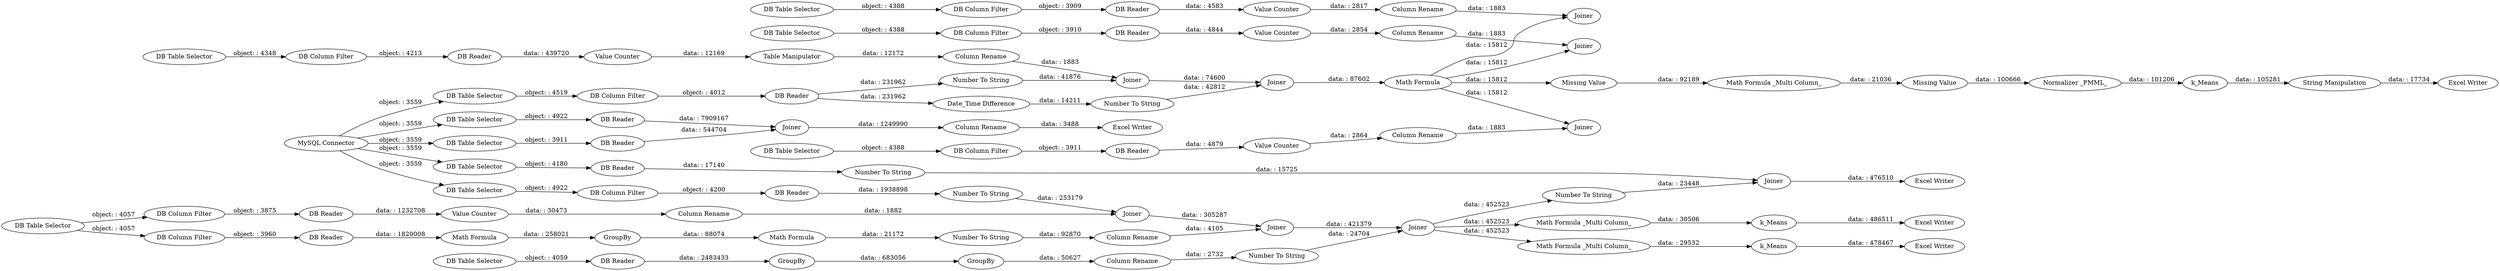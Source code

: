 digraph {
	"8295367872509009102_15" [label="Value Counter"]
	"5748909827240738246_5" [label="Value Counter"]
	"5748909827240738246_19" [label="DB Table Selector"]
	"1134599526074086111_49" [label="DB Reader"]
	"8295367872509009102_33" [label="Value Counter"]
	"8295367872509009102_24" [label=Joiner]
	"1134599526074086111_60" [label="Excel Writer"]
	"8295367872509009102_25" [label="Number To String"]
	"8295367872509009102_47" [label="Missing Value"]
	"5748909827240738246_15" [label="Number To String"]
	"5748909827240738246_6" [label="DB Reader"]
	"8295367872509009102_3" [label="DB Table Selector"]
	"1134599526074086111_53" [label="DB Reader"]
	"1134599526074086111_68" [label="Missing Value"]
	"5748909827240738246_10" [label="Number To String"]
	"8295367872509009102_46" [label=Joiner]
	"5748909827240738246_22" [label=GroupBy]
	"5748909827240738246_7" [label="DB Reader"]
	"8295367872509009102_40" [label=Joiner]
	"1134599526074086111_62" [label="Excel Writer"]
	"8295367872509009102_11" [label="DB Reader"]
	"5748909827240738246_9" [label="Column Rename"]
	"1134599526074086111_37" [label=k_Means]
	"1134599526074086111_29" [label="Normalizer _PMML_"]
	"1134599526074086111_35" [label="String Manipulation"]
	"8295367872509009102_10" [label="DB Column Filter"]
	"8295367872509009102_34" [label="Column Rename"]
	"5748909827240738246_13" [label="Math Formula"]
	"1134599526074086111_30" [label=k_Means]
	"1134599526074086111_55" [label="Math Formula _Multi Column_"]
	"8295367872509009102_35" [label="DB Table Selector"]
	"8295367872509009102_23" [label="Date_Time Difference"]
	"5748909827240738246_20" [label="DB Reader"]
	"5748909827240738246_2" [label="DB Column Filter"]
	"5748909827240738246_25" [label="Number To String"]
	"5748909827240738246_12" [label="DB Reader"]
	"5748909827240738246_1" [label="DB Table Selector"]
	"8295367872509009102_27" [label="DB Table Selector"]
	"5748909827240738246_17" [label="Column Rename"]
	"8295367872509009102_39" [label="DB Column Filter"]
	"8295367872509009102_31" [label="DB Reader"]
	"1134599526074086111_52" [label="DB Table Selector"]
	"8295367872509009102_30" [label="DB Column Filter"]
	"8295367872509009102_17" [label="Table Manipulator"]
	"8295367872509009102_14" [label="DB Reader"]
	"8295367872509009102_18" [label="Number To String"]
	"1134599526074086111_66" [label=Joiner]
	"8295367872509009102_44" [label="Value Counter"]
	"5748909827240738246_3" [label="DB Table Selector"]
	"1134599526074086111_64" [label="DB Table Selector"]
	"8295367872509009102_38" [label="Value Counter"]
	"1134599526074086111_50" [label=Joiner]
	"5748909827240738246_18" [label="Math Formula"]
	"8295367872509009102_26" [label="Math Formula"]
	"8295367872509009102_36" [label="DB Reader"]
	"8295367872509009102_16" [label=Joiner]
	"8295367872509009102_8" [label="DB Column Filter"]
	"5748909827240738246_4" [label="DB Column Filter"]
	"1134599526074086111_67" [label="Column Rename"]
	"5748909827240738246_14" [label=Joiner]
	"8295367872509009102_37" [label="Column Rename"]
	"1134599526074086111_48" [label="DB Table Selector"]
	"1134599526074086111_42" [label=k_Means]
	"8295367872509009102_41" [label="DB Table Selector"]
	"5748909827240738246_23" [label="Column Rename"]
	"1134599526074086111_2" [label="MySQL Connector"]
	"1134599526074086111_54" [label="Math Formula _Multi Column_"]
	"5748909827240738246_11" [label="DB Column Filter"]
	"8295367872509009102_19" [label="Column Rename"]
	"8295367872509009102_45" [label="DB Column Filter"]
	"8295367872509009102_43" [label="Column Rename"]
	"1134599526074086111_61" [label="Excel Writer"]
	"5748909827240738246_24" [label=Joiner]
	"1134599526074086111_47" [label="Number To String"]
	"1134599526074086111_58" [label="Math Formula _Multi Column_"]
	"5748909827240738246_8" [label=Joiner]
	"1134599526074086111_63" [label="Excel Writer"]
	"1134599526074086111_65" [label="DB Reader"]
	"1134599526074086111_59" [label="Excel Writer"]
	"1134599526074086111_51" [label="Number To String"]
	"5748909827240738246_21" [label=GroupBy]
	"5748909827240738246_16" [label=GroupBy]
	"8295367872509009102_42" [label="DB Reader"]
	"8295367872509009102_5" [label="DB Table Selector"]
	"8295367872509009102_32" [label=Joiner]
	"5748909827240738246_4" -> "5748909827240738246_6" [label="object: : 3875"]
	"5748909827240738246_23" -> "5748909827240738246_25" [label="data: : 2732"]
	"8295367872509009102_44" -> "8295367872509009102_43" [label="data: : 2854"]
	"1134599526074086111_37" -> "1134599526074086111_60" [label="data: : 478467"]
	"1134599526074086111_49" -> "1134599526074086111_51" [label="data: : 17140"]
	"8295367872509009102_10" -> "8295367872509009102_14" [label="object: : 4213"]
	"8295367872509009102_26" -> "8295367872509009102_47" [label="data: : 15812"]
	"8295367872509009102_11" -> "8295367872509009102_18" [label="data: : 231962"]
	"8295367872509009102_43" -> "8295367872509009102_46" [label="data: : 1883"]
	"5748909827240738246_8" -> "5748909827240738246_14" [label="data: : 305287"]
	"1134599526074086111_52" -> "1134599526074086111_53" [label="object: : 3911"]
	"8295367872509009102_17" -> "8295367872509009102_19" [label="data: : 12172"]
	"1134599526074086111_2" -> "1134599526074086111_64" [label="object: : 3559"]
	"1134599526074086111_51" -> "1134599526074086111_50" [label="data: : 15725"]
	"8295367872509009102_33" -> "8295367872509009102_34" [label="data: : 2817"]
	"5748909827240738246_25" -> "5748909827240738246_24" [label="data: : 24704"]
	"5748909827240738246_12" -> "5748909827240738246_13" [label="data: : 1820008"]
	"8295367872509009102_39" -> "8295367872509009102_36" [label="object: : 3911"]
	"8295367872509009102_27" -> "8295367872509009102_30" [label="object: : 4388"]
	"8295367872509009102_5" -> "8295367872509009102_10" [label="object: : 4348"]
	"5748909827240738246_2" -> "5748909827240738246_7" [label="object: : 4200"]
	"1134599526074086111_65" -> "1134599526074086111_66" [label="data: : 7909167"]
	"1134599526074086111_66" -> "1134599526074086111_67" [label="data: : 1249990"]
	"1134599526074086111_2" -> "8295367872509009102_3" [label="object: : 3559"]
	"5748909827240738246_3" -> "5748909827240738246_11" [label="object: : 4057"]
	"5748909827240738246_9" -> "5748909827240738246_8" [label="data: : 1882"]
	"8295367872509009102_15" -> "8295367872509009102_17" [label="data: : 12169"]
	"8295367872509009102_18" -> "8295367872509009102_16" [label="data: : 41876"]
	"8295367872509009102_11" -> "8295367872509009102_23" [label="data: : 231962"]
	"8295367872509009102_37" -> "8295367872509009102_40" [label="data: : 1883"]
	"5748909827240738246_24" -> "1134599526074086111_47" [label="data: : 452523"]
	"5748909827240738246_24" -> "1134599526074086111_58" [label="data: : 452523"]
	"1134599526074086111_29" -> "1134599526074086111_30" [label="data: : 101206"]
	"8295367872509009102_23" -> "8295367872509009102_25" [label="data: : 14211"]
	"5748909827240738246_13" -> "5748909827240738246_16" [label="data: : 258021"]
	"5748909827240738246_6" -> "5748909827240738246_5" [label="data: : 1232708"]
	"5748909827240738246_14" -> "5748909827240738246_24" [label="data: : 421379"]
	"8295367872509009102_31" -> "8295367872509009102_33" [label="data: : 4583"]
	"5748909827240738246_24" -> "1134599526074086111_55" [label="data: : 452523"]
	"5748909827240738246_22" -> "5748909827240738246_23" [label="data: : 50627"]
	"1134599526074086111_64" -> "1134599526074086111_65" [label="object: : 4922"]
	"8295367872509009102_35" -> "8295367872509009102_39" [label="object: : 4388"]
	"8295367872509009102_24" -> "8295367872509009102_26" [label="data: : 87602"]
	"1134599526074086111_58" -> "1134599526074086111_42" [label="data: : 30506"]
	"1134599526074086111_2" -> "5748909827240738246_1" [label="object: : 3559"]
	"8295367872509009102_25" -> "8295367872509009102_24" [label="data: : 42812"]
	"1134599526074086111_54" -> "1134599526074086111_68" [label="data: : 21036"]
	"8295367872509009102_16" -> "8295367872509009102_24" [label="data: : 74600"]
	"1134599526074086111_68" -> "1134599526074086111_29" [label="data: : 100666"]
	"8295367872509009102_26" -> "8295367872509009102_46" [label="data: : 15812"]
	"8295367872509009102_47" -> "1134599526074086111_54" [label="data: : 92189"]
	"8295367872509009102_41" -> "8295367872509009102_45" [label="object: : 4388"]
	"8295367872509009102_14" -> "8295367872509009102_15" [label="data: : 439720"]
	"8295367872509009102_19" -> "8295367872509009102_16" [label="data: : 1883"]
	"1134599526074086111_55" -> "1134599526074086111_37" [label="data: : 29532"]
	"1134599526074086111_67" -> "1134599526074086111_63" [label="data: : 3488"]
	"1134599526074086111_53" -> "1134599526074086111_66" [label="data: : 544704"]
	"8295367872509009102_42" -> "8295367872509009102_44" [label="data: : 4844"]
	"5748909827240738246_1" -> "5748909827240738246_2" [label="object: : 4922"]
	"5748909827240738246_21" -> "5748909827240738246_22" [label="data: : 683056"]
	"8295367872509009102_8" -> "8295367872509009102_11" [label="object: : 4012"]
	"8295367872509009102_30" -> "8295367872509009102_31" [label="object: : 3909"]
	"1134599526074086111_48" -> "1134599526074086111_49" [label="object: : 4180"]
	"5748909827240738246_3" -> "5748909827240738246_4" [label="object: : 4057"]
	"5748909827240738246_18" -> "5748909827240738246_15" [label="data: : 21172"]
	"8295367872509009102_26" -> "8295367872509009102_40" [label="data: : 15812"]
	"8295367872509009102_45" -> "8295367872509009102_42" [label="object: : 3910"]
	"5748909827240738246_10" -> "5748909827240738246_8" [label="data: : 253179"]
	"5748909827240738246_17" -> "5748909827240738246_14" [label="data: : 4105"]
	"8295367872509009102_38" -> "8295367872509009102_37" [label="data: : 2864"]
	"1134599526074086111_47" -> "1134599526074086111_50" [label="data: : 23448"]
	"5748909827240738246_20" -> "5748909827240738246_21" [label="data: : 2483433"]
	"5748909827240738246_11" -> "5748909827240738246_12" [label="object: : 3960"]
	"1134599526074086111_2" -> "1134599526074086111_52" [label="object: : 3559"]
	"5748909827240738246_19" -> "5748909827240738246_20" [label="object: : 4059"]
	"8295367872509009102_36" -> "8295367872509009102_38" [label="data: : 4879"]
	"5748909827240738246_16" -> "5748909827240738246_18" [label="data: : 88074"]
	"5748909827240738246_5" -> "5748909827240738246_9" [label="data: : 30473"]
	"8295367872509009102_34" -> "8295367872509009102_32" [label="data: : 1883"]
	"8295367872509009102_3" -> "8295367872509009102_8" [label="object: : 4519"]
	"1134599526074086111_50" -> "1134599526074086111_62" [label="data: : 476510"]
	"8295367872509009102_26" -> "8295367872509009102_32" [label="data: : 15812"]
	"5748909827240738246_15" -> "5748909827240738246_17" [label="data: : 92870"]
	"1134599526074086111_2" -> "1134599526074086111_48" [label="object: : 3559"]
	"5748909827240738246_7" -> "5748909827240738246_10" [label="data: : 1938898"]
	"1134599526074086111_30" -> "1134599526074086111_35" [label="data: : 105281"]
	"1134599526074086111_35" -> "1134599526074086111_59" [label="data: : 17734"]
	"1134599526074086111_42" -> "1134599526074086111_61" [label="data: : 486511"]
	rankdir=LR
}
